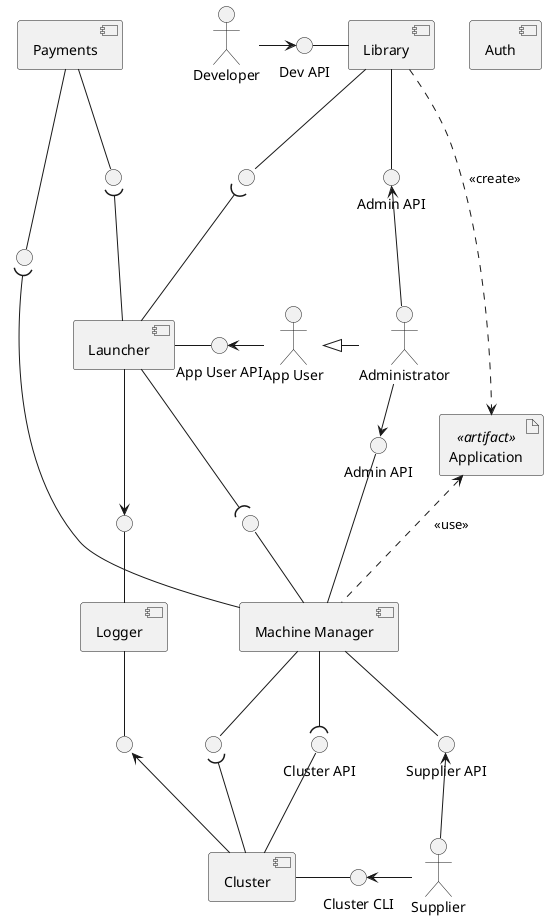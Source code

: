 @startuml

skinparam componentStyle uml2

skinparam actor {
    BackgroundColor<<Machine>> Brown
}

actor "App User" as AU
actor Developer as AD
actor Supplier as AS
actor Administrator as AA

AA -le-|> AU

component Launcher as CLa
component Library as CLi
component Logger as CLo
component "Machine Manager" as CM
component Payments as CP
component Cluster as CC
component Auth as CA

interface " " as ICLoCLa
interface " " as ICLoCC
interface " " as ICMAC
interface "Admin API" as ICLiAA
interface "Admin API" as ICMAA
interface " " as ICMCLa
interface " " as ICLiCLa
interface " " as ICPCLa
interface " " as ICPCM
interface "Dev API" as ICLiAD
interface "Supplier API" as ICMAS
interface "App User API" as ICLaAU
interface "Cluster API" as ICCCM
interface "Cluster CLI" as ICCAS

artifact "Application" as ArApp <<artifact>>

AD -ri-> ICLiAD
ICLiAD -ri- CLi

AS -up-> ICMAS
ICMAS -up- CM

AU -le-> ICLaAU
ICLaAU -le- CLa

CLi -do- ICLiCLa
ICLiCLa )-do- CLa

CLa -do-( ICMCLa
ICMCLa -do- CM

CM -do- ICMAC
ICMAC )-do- CC
CM -do-( ICCCM
ICCCM -do- CC

CC -ri- ICCAS
ICCAS <-ri- AS

CLi .do.> ArApp : <<create>>
CM .up.> ArApp : <<use>>

CLi -do- ICLiAA
AA -up-> ICLiAA
CM -up- ICMAA
AA -ri-> ICMAA

CP -do- ICPCLa
ICPCLa )-do- CLa

CP -do- ICPCM
CM -up-( ICPCM

CLa -do-> ICLoCLa
ICLoCLa -do- CLo
CLo -do- ICLoCC
ICLoCC <-do- CC

@enduml